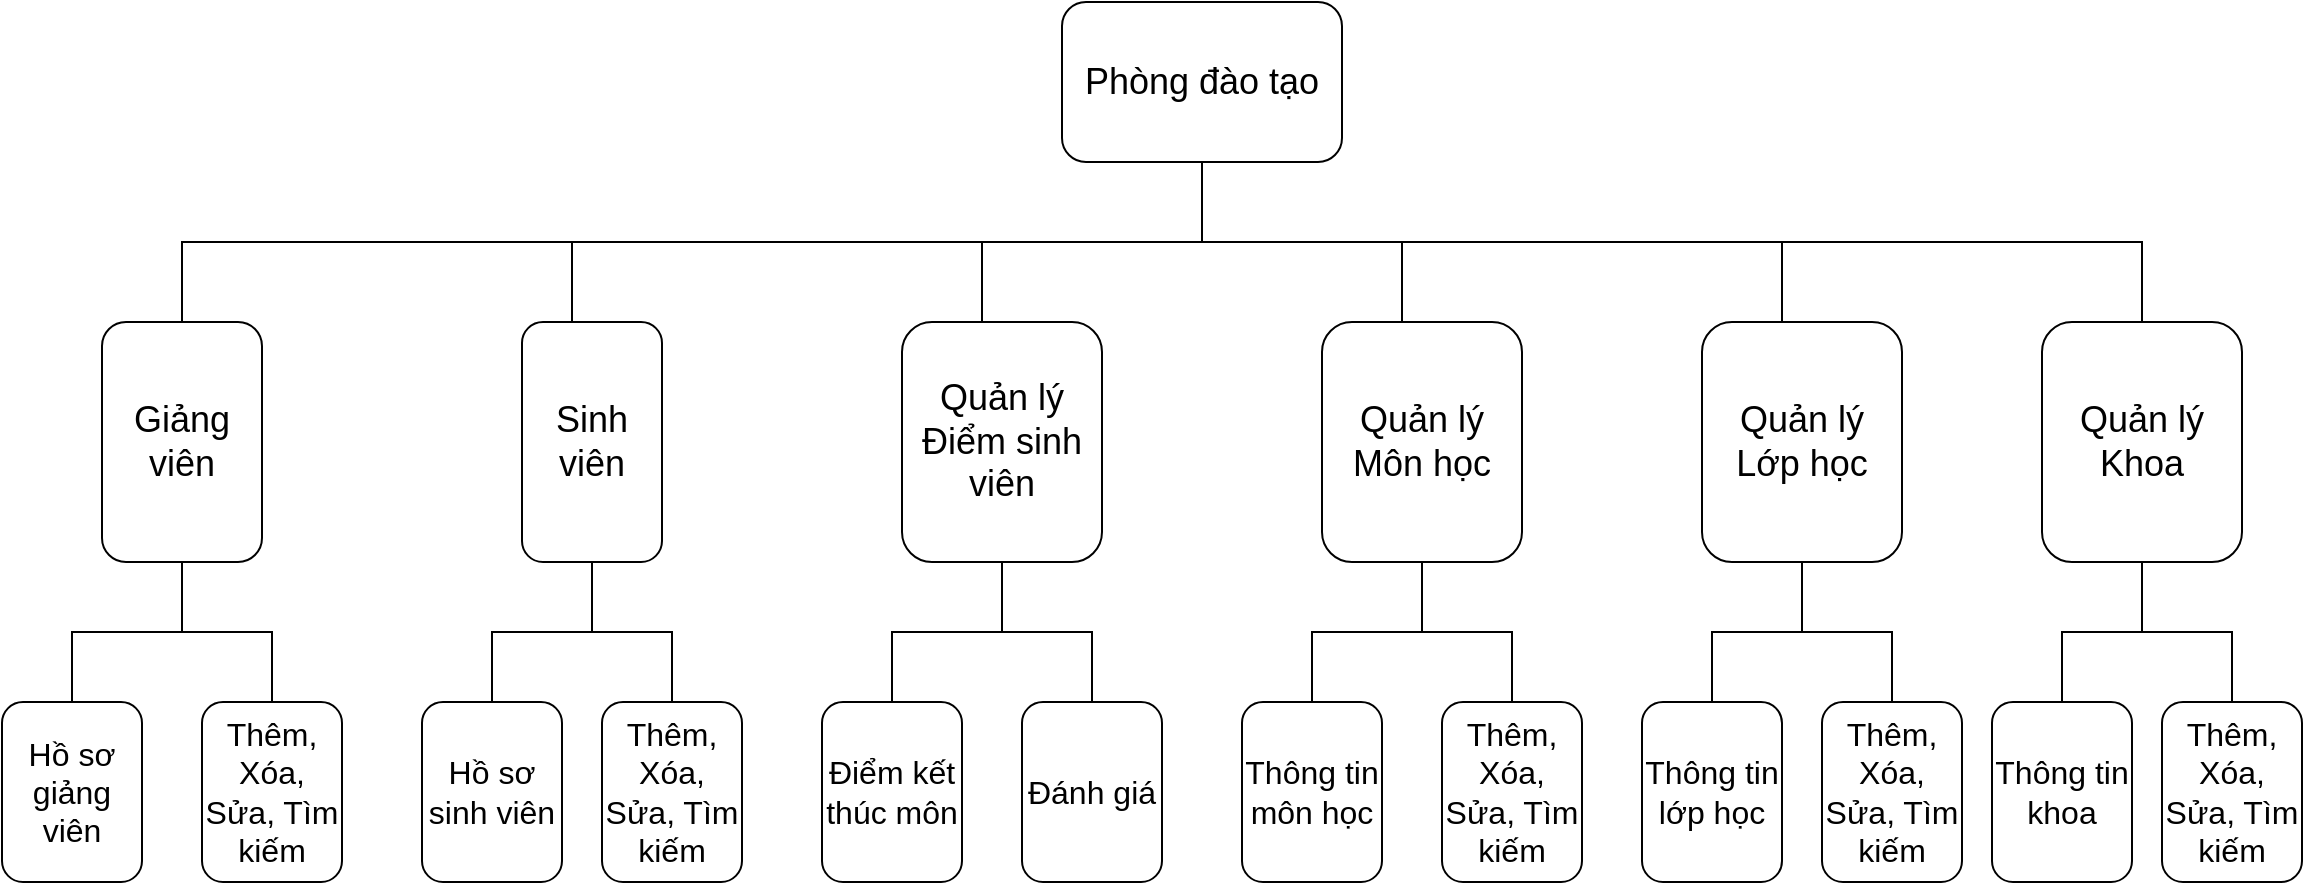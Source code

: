 <mxfile version="20.1.3" type="device"><diagram id="LkSjxcxPL6FQrqdPiUE8" name="Trang-1"><mxGraphModel dx="2310" dy="816" grid="1" gridSize="10" guides="1" tooltips="1" connect="1" arrows="1" fold="1" page="1" pageScale="1" pageWidth="827" pageHeight="1169" math="0" shadow="0"><root><mxCell id="0"/><mxCell id="1" parent="0"/><mxCell id="mnpMPy-6BaMoyUg2pa5U-1" value="&lt;font style=&quot;font-size: 18px;&quot;&gt;Phòng đào tạo&lt;/font&gt;" style="rounded=1;whiteSpace=wrap;html=1;" vertex="1" parent="1"><mxGeometry x="320" y="40" width="140" height="80" as="geometry"/></mxCell><mxCell id="mnpMPy-6BaMoyUg2pa5U-22" style="edgeStyle=orthogonalEdgeStyle;rounded=0;orthogonalLoop=1;jettySize=auto;html=1;fontFamily=Times New Roman;fontSize=16;endArrow=none;endFill=0;" edge="1" parent="1" source="mnpMPy-6BaMoyUg2pa5U-2" target="mnpMPy-6BaMoyUg2pa5U-1"><mxGeometry relative="1" as="geometry"><Array as="points"><mxPoint x="75" y="160"/><mxPoint x="390" y="160"/></Array></mxGeometry></mxCell><mxCell id="mnpMPy-6BaMoyUg2pa5U-2" value="&lt;font style=&quot;font-size: 18px;&quot;&gt;Sinh viên&lt;/font&gt;" style="rounded=1;whiteSpace=wrap;html=1;" vertex="1" parent="1"><mxGeometry x="50" y="200" width="70" height="120" as="geometry"/></mxCell><mxCell id="mnpMPy-6BaMoyUg2pa5U-21" style="edgeStyle=orthogonalEdgeStyle;rounded=0;orthogonalLoop=1;jettySize=auto;html=1;entryX=0.5;entryY=1;entryDx=0;entryDy=0;fontFamily=Times New Roman;fontSize=16;verticalAlign=middle;endArrow=none;endFill=0;" edge="1" parent="1" source="mnpMPy-6BaMoyUg2pa5U-3" target="mnpMPy-6BaMoyUg2pa5U-1"><mxGeometry relative="1" as="geometry"><Array as="points"><mxPoint x="-120" y="160"/><mxPoint x="390" y="160"/></Array></mxGeometry></mxCell><mxCell id="mnpMPy-6BaMoyUg2pa5U-3" value="&lt;font style=&quot;font-size: 18px;&quot;&gt;Giảng viên&lt;/font&gt;" style="rounded=1;whiteSpace=wrap;html=1;" vertex="1" parent="1"><mxGeometry x="-160" y="200" width="80" height="120" as="geometry"/></mxCell><mxCell id="mnpMPy-6BaMoyUg2pa5U-26" style="edgeStyle=orthogonalEdgeStyle;rounded=0;orthogonalLoop=1;jettySize=auto;html=1;fontFamily=Times New Roman;fontSize=16;endArrow=none;endFill=0;" edge="1" parent="1" source="mnpMPy-6BaMoyUg2pa5U-4" target="mnpMPy-6BaMoyUg2pa5U-1"><mxGeometry relative="1" as="geometry"><Array as="points"><mxPoint x="860" y="160"/><mxPoint x="390" y="160"/></Array></mxGeometry></mxCell><mxCell id="mnpMPy-6BaMoyUg2pa5U-4" value="&lt;span style=&quot;font-size: 18px;&quot;&gt;Quản lý Khoa&lt;/span&gt;&lt;span style=&quot;color: rgba(0, 0, 0, 0); font-family: monospace; font-size: 0px; text-align: start;&quot;&gt;%3CmxGraphModel%3E%3Croot%3E%3CmxCell%20id%3D%220%22%2F%3E%3CmxCell%20id%3D%221%22%20parent%3D%220%22%2F%3E%3CmxCell%20id%3D%222%22%20value%3D%22%26lt%3Bfont%20style%3D%26quot%3Bfont-size%3A%2018px%3B%26quot%3B%26gt%3BGi%E1%BA%A3ng%20vi%C3%AAn%26lt%3B%2Ffont%26gt%3B%22%20style%3D%22rounded%3D1%3BwhiteSpace%3Dwrap%3Bhtml%3D1%3B%22%20vertex%3D%221%22%20parent%3D%221%22%3E%3CmxGeometry%20x%3D%22170%22%20y%3D%22180%22%20width%3D%22100%22%20height%3D%22120%22%20as%3D%22geometry%22%2F%3E%3C%2FmxCell%3E%3C%2Froot%3E%3C%2FmxGraphModel%3E&lt;/span&gt;" style="rounded=1;whiteSpace=wrap;html=1;" vertex="1" parent="1"><mxGeometry x="810" y="200" width="100" height="120" as="geometry"/></mxCell><mxCell id="mnpMPy-6BaMoyUg2pa5U-24" style="edgeStyle=orthogonalEdgeStyle;rounded=0;orthogonalLoop=1;jettySize=auto;html=1;fontFamily=Times New Roman;fontSize=16;endArrow=none;endFill=0;" edge="1" parent="1" source="mnpMPy-6BaMoyUg2pa5U-5" target="mnpMPy-6BaMoyUg2pa5U-1"><mxGeometry relative="1" as="geometry"><Array as="points"><mxPoint x="490" y="160"/><mxPoint x="390" y="160"/></Array></mxGeometry></mxCell><mxCell id="mnpMPy-6BaMoyUg2pa5U-5" value="&lt;span style=&quot;font-size: 18px;&quot;&gt;Quản lý Môn học&lt;/span&gt;&lt;span style=&quot;color: rgba(0, 0, 0, 0); font-family: monospace; font-size: 0px; text-align: start;&quot;&gt;%3CmxGraphModel%3E%3Croot%3E%3CmxCell%20id%3D%220%22%2F%3E%3CmxCell%20id%3D%221%22%20parent%3D%220%22%2F%3E%3CmxCell%20id%3D%222%22%20value%3D%22%26lt%3Bspan%20style%3D%26quot%3Bfont-size%3A%2018px%3B%26quot%3B%26gt%3BQu%E1%BA%A3n%20l%C3%BD%20Khoa%26lt%3B%2Fspan%26gt%3B%26lt%3Bspan%20style%3D%26quot%3Bcolor%3A%20rgba(0%2C%200%2C%200%2C%200)%3B%20font-family%3A%20monospace%3B%20font-size%3A%200px%3B%20text-align%3A%20start%3B%26quot%3B%26gt%3B%253CmxGraphModel%253E%253Croot%253E%253CmxCell%2520id%253D%25220%2522%252F%253E%253CmxCell%2520id%253D%25221%2522%2520parent%253D%25220%2522%252F%253E%253CmxCell%2520id%253D%25222%2522%2520value%253D%2522%2526lt%253Bfont%2520style%253D%2526quot%253Bfont-size%253A%252018px%253B%2526quot%253B%2526gt%253BGi%25E1%25BA%25A3ng%2520vi%25C3%25AAn%2526lt%253B%252Ffont%2526gt%253B%2522%2520style%253D%2522rounded%253D1%253BwhiteSpace%253Dwrap%253Bhtml%253D1%253B%2522%2520vertex%253D%25221%2522%2520parent%253D%25221%2522%253E%253CmxGeometry%2520x%253D%2522170%2522%2520y%253D%2522180%2522%2520width%253D%2522100%2522%2520height%253D%2522120%2522%2520as%253D%2522geometry%2522%252F%253E%253C%252FmxCell%253E%253C%252Froot%253E%253C%252FmxGraphModel%253E%26lt%3B%2Fspan%26gt%3B%22%20style%3D%22rounded%3D1%3BwhiteSpace%3Dwrap%3Bhtml%3D1%3B%22%20vertex%3D%221%22%20parent%3D%221%22%3E%3CmxGeometry%20x%3D%22670%22%20y%3D%22200%22%20width%3D%22100%22%20height%3D%22120%22%20as%3D%22geometry%22%2F%3E%3C%2FmxCell%3E%3C%2Froot%3E%3C%2FmxGraphModel%3E&lt;/span&gt;" style="rounded=1;whiteSpace=wrap;html=1;" vertex="1" parent="1"><mxGeometry x="450" y="200" width="100" height="120" as="geometry"/></mxCell><mxCell id="mnpMPy-6BaMoyUg2pa5U-25" style="edgeStyle=orthogonalEdgeStyle;rounded=0;orthogonalLoop=1;jettySize=auto;html=1;entryX=0.5;entryY=1;entryDx=0;entryDy=0;fontFamily=Times New Roman;fontSize=16;endArrow=none;endFill=0;" edge="1" parent="1" source="mnpMPy-6BaMoyUg2pa5U-6" target="mnpMPy-6BaMoyUg2pa5U-1"><mxGeometry relative="1" as="geometry"><Array as="points"><mxPoint x="680" y="160"/><mxPoint x="390" y="160"/></Array></mxGeometry></mxCell><mxCell id="mnpMPy-6BaMoyUg2pa5U-6" value="&lt;span style=&quot;font-size: 18px;&quot;&gt;Quản lý Lớp học&lt;/span&gt;" style="rounded=1;whiteSpace=wrap;html=1;" vertex="1" parent="1"><mxGeometry x="640" y="200" width="100" height="120" as="geometry"/></mxCell><mxCell id="mnpMPy-6BaMoyUg2pa5U-23" style="edgeStyle=orthogonalEdgeStyle;rounded=0;orthogonalLoop=1;jettySize=auto;html=1;fontFamily=Times New Roman;fontSize=16;endArrow=none;endFill=0;" edge="1" parent="1" source="mnpMPy-6BaMoyUg2pa5U-7" target="mnpMPy-6BaMoyUg2pa5U-1"><mxGeometry relative="1" as="geometry"><Array as="points"><mxPoint x="280" y="160"/><mxPoint x="390" y="160"/></Array></mxGeometry></mxCell><mxCell id="mnpMPy-6BaMoyUg2pa5U-7" value="&lt;span style=&quot;font-size: 18px;&quot;&gt;Quản lý Điểm sinh viên&lt;/span&gt;" style="rounded=1;whiteSpace=wrap;html=1;" vertex="1" parent="1"><mxGeometry x="240" y="200" width="100" height="120" as="geometry"/></mxCell><mxCell id="mnpMPy-6BaMoyUg2pa5U-27" style="edgeStyle=orthogonalEdgeStyle;rounded=0;orthogonalLoop=1;jettySize=auto;html=1;fontFamily=Times New Roman;fontSize=16;endArrow=none;endFill=0;" edge="1" parent="1" source="mnpMPy-6BaMoyUg2pa5U-8" target="mnpMPy-6BaMoyUg2pa5U-3"><mxGeometry relative="1" as="geometry"/></mxCell><mxCell id="mnpMPy-6BaMoyUg2pa5U-8" value="&lt;font style=&quot;font-size: 16px;&quot;&gt;Hồ sơ giảng viên&lt;/font&gt;" style="rounded=1;whiteSpace=wrap;html=1;" vertex="1" parent="1"><mxGeometry x="-210" y="390" width="70" height="90" as="geometry"/></mxCell><mxCell id="mnpMPy-6BaMoyUg2pa5U-28" style="edgeStyle=orthogonalEdgeStyle;rounded=0;orthogonalLoop=1;jettySize=auto;html=1;fontFamily=Times New Roman;fontSize=16;endArrow=none;endFill=0;" edge="1" parent="1" source="mnpMPy-6BaMoyUg2pa5U-9" target="mnpMPy-6BaMoyUg2pa5U-3"><mxGeometry relative="1" as="geometry"/></mxCell><mxCell id="mnpMPy-6BaMoyUg2pa5U-9" value="&lt;font style=&quot;font-size: 16px;&quot;&gt;Thêm, Xóa, Sửa, Tìm kiếm&lt;/font&gt;" style="rounded=1;whiteSpace=wrap;html=1;" vertex="1" parent="1"><mxGeometry x="-110" y="390" width="70" height="90" as="geometry"/></mxCell><mxCell id="mnpMPy-6BaMoyUg2pa5U-29" style="edgeStyle=orthogonalEdgeStyle;rounded=0;orthogonalLoop=1;jettySize=auto;html=1;fontFamily=Times New Roman;fontSize=16;endArrow=none;endFill=0;" edge="1" parent="1" source="mnpMPy-6BaMoyUg2pa5U-10" target="mnpMPy-6BaMoyUg2pa5U-2"><mxGeometry relative="1" as="geometry"/></mxCell><mxCell id="mnpMPy-6BaMoyUg2pa5U-10" value="&lt;font style=&quot;font-size: 16px;&quot;&gt;Hồ sơ sinh viên&lt;/font&gt;" style="rounded=1;whiteSpace=wrap;html=1;" vertex="1" parent="1"><mxGeometry y="390" width="70" height="90" as="geometry"/></mxCell><mxCell id="mnpMPy-6BaMoyUg2pa5U-30" style="edgeStyle=orthogonalEdgeStyle;rounded=0;orthogonalLoop=1;jettySize=auto;html=1;fontFamily=Times New Roman;fontSize=16;endArrow=none;endFill=0;" edge="1" parent="1" source="mnpMPy-6BaMoyUg2pa5U-11" target="mnpMPy-6BaMoyUg2pa5U-2"><mxGeometry relative="1" as="geometry"/></mxCell><mxCell id="mnpMPy-6BaMoyUg2pa5U-11" value="&lt;font style=&quot;font-size: 16px;&quot;&gt;Thêm, Xóa, Sửa, Tìm kiếm&lt;/font&gt;" style="rounded=1;whiteSpace=wrap;html=1;" vertex="1" parent="1"><mxGeometry x="90" y="390" width="70" height="90" as="geometry"/></mxCell><mxCell id="mnpMPy-6BaMoyUg2pa5U-31" style="edgeStyle=orthogonalEdgeStyle;rounded=0;orthogonalLoop=1;jettySize=auto;html=1;fontFamily=Times New Roman;fontSize=16;endArrow=none;endFill=0;" edge="1" parent="1" source="mnpMPy-6BaMoyUg2pa5U-12" target="mnpMPy-6BaMoyUg2pa5U-7"><mxGeometry relative="1" as="geometry"/></mxCell><mxCell id="mnpMPy-6BaMoyUg2pa5U-12" value="&lt;span style=&quot;font-size: 16px;&quot;&gt;Điểm kết thúc môn&lt;/span&gt;" style="rounded=1;whiteSpace=wrap;html=1;" vertex="1" parent="1"><mxGeometry x="200" y="390" width="70" height="90" as="geometry"/></mxCell><mxCell id="mnpMPy-6BaMoyUg2pa5U-32" style="edgeStyle=orthogonalEdgeStyle;rounded=0;orthogonalLoop=1;jettySize=auto;html=1;fontFamily=Times New Roman;fontSize=16;endArrow=none;endFill=0;" edge="1" parent="1" source="mnpMPy-6BaMoyUg2pa5U-13" target="mnpMPy-6BaMoyUg2pa5U-7"><mxGeometry relative="1" as="geometry"/></mxCell><mxCell id="mnpMPy-6BaMoyUg2pa5U-13" value="&lt;span style=&quot;font-size: 16px;&quot;&gt;Đánh giá&lt;/span&gt;" style="rounded=1;whiteSpace=wrap;html=1;" vertex="1" parent="1"><mxGeometry x="300" y="390" width="70" height="90" as="geometry"/></mxCell><mxCell id="mnpMPy-6BaMoyUg2pa5U-33" style="edgeStyle=orthogonalEdgeStyle;rounded=0;orthogonalLoop=1;jettySize=auto;html=1;fontFamily=Times New Roman;fontSize=16;endArrow=none;endFill=0;" edge="1" parent="1" source="mnpMPy-6BaMoyUg2pa5U-14" target="mnpMPy-6BaMoyUg2pa5U-5"><mxGeometry relative="1" as="geometry"/></mxCell><mxCell id="mnpMPy-6BaMoyUg2pa5U-14" value="&lt;span style=&quot;font-size: 16px;&quot;&gt;Thông tin môn học&lt;/span&gt;" style="rounded=1;whiteSpace=wrap;html=1;" vertex="1" parent="1"><mxGeometry x="410" y="390" width="70" height="90" as="geometry"/></mxCell><mxCell id="mnpMPy-6BaMoyUg2pa5U-35" style="edgeStyle=orthogonalEdgeStyle;rounded=0;orthogonalLoop=1;jettySize=auto;html=1;fontFamily=Times New Roman;fontSize=16;endArrow=none;endFill=0;" edge="1" parent="1" source="mnpMPy-6BaMoyUg2pa5U-15" target="mnpMPy-6BaMoyUg2pa5U-6"><mxGeometry relative="1" as="geometry"/></mxCell><mxCell id="mnpMPy-6BaMoyUg2pa5U-15" value="&lt;span style=&quot;font-size: 16px;&quot;&gt;Thông tin lớp học&lt;/span&gt;" style="rounded=1;whiteSpace=wrap;html=1;" vertex="1" parent="1"><mxGeometry x="610" y="390" width="70" height="90" as="geometry"/></mxCell><mxCell id="mnpMPy-6BaMoyUg2pa5U-37" style="edgeStyle=orthogonalEdgeStyle;rounded=0;orthogonalLoop=1;jettySize=auto;html=1;fontFamily=Times New Roman;fontSize=16;endArrow=none;endFill=0;" edge="1" parent="1" source="mnpMPy-6BaMoyUg2pa5U-16" target="mnpMPy-6BaMoyUg2pa5U-4"><mxGeometry relative="1" as="geometry"/></mxCell><mxCell id="mnpMPy-6BaMoyUg2pa5U-16" value="&lt;span style=&quot;font-size: 16px;&quot;&gt;Thông tin khoa&lt;/span&gt;" style="rounded=1;whiteSpace=wrap;html=1;" vertex="1" parent="1"><mxGeometry x="785" y="390" width="70" height="90" as="geometry"/></mxCell><mxCell id="mnpMPy-6BaMoyUg2pa5U-34" style="edgeStyle=orthogonalEdgeStyle;rounded=0;orthogonalLoop=1;jettySize=auto;html=1;fontFamily=Times New Roman;fontSize=16;endArrow=none;endFill=0;" edge="1" parent="1" source="mnpMPy-6BaMoyUg2pa5U-17" target="mnpMPy-6BaMoyUg2pa5U-5"><mxGeometry relative="1" as="geometry"/></mxCell><mxCell id="mnpMPy-6BaMoyUg2pa5U-17" value="&lt;font style=&quot;font-size: 16px;&quot;&gt;Thêm, Xóa, Sửa, Tìm kiếm&lt;/font&gt;" style="rounded=1;whiteSpace=wrap;html=1;" vertex="1" parent="1"><mxGeometry x="510" y="390" width="70" height="90" as="geometry"/></mxCell><mxCell id="mnpMPy-6BaMoyUg2pa5U-36" style="edgeStyle=orthogonalEdgeStyle;rounded=0;orthogonalLoop=1;jettySize=auto;html=1;fontFamily=Times New Roman;fontSize=16;endArrow=none;endFill=0;" edge="1" parent="1" source="mnpMPy-6BaMoyUg2pa5U-18" target="mnpMPy-6BaMoyUg2pa5U-6"><mxGeometry relative="1" as="geometry"/></mxCell><mxCell id="mnpMPy-6BaMoyUg2pa5U-18" value="&lt;font style=&quot;font-size: 16px;&quot;&gt;Thêm, Xóa, Sửa, Tìm kiếm&lt;/font&gt;" style="rounded=1;whiteSpace=wrap;html=1;" vertex="1" parent="1"><mxGeometry x="700" y="390" width="70" height="90" as="geometry"/></mxCell><mxCell id="mnpMPy-6BaMoyUg2pa5U-38" style="edgeStyle=orthogonalEdgeStyle;rounded=0;orthogonalLoop=1;jettySize=auto;html=1;fontFamily=Times New Roman;fontSize=16;endArrow=none;endFill=0;" edge="1" parent="1" source="mnpMPy-6BaMoyUg2pa5U-19" target="mnpMPy-6BaMoyUg2pa5U-4"><mxGeometry relative="1" as="geometry"/></mxCell><mxCell id="mnpMPy-6BaMoyUg2pa5U-19" value="&lt;font style=&quot;font-size: 16px;&quot;&gt;Thêm, Xóa, Sửa, Tìm kiếm&lt;/font&gt;" style="rounded=1;whiteSpace=wrap;html=1;" vertex="1" parent="1"><mxGeometry x="870" y="390" width="70" height="90" as="geometry"/></mxCell></root></mxGraphModel></diagram></mxfile>
